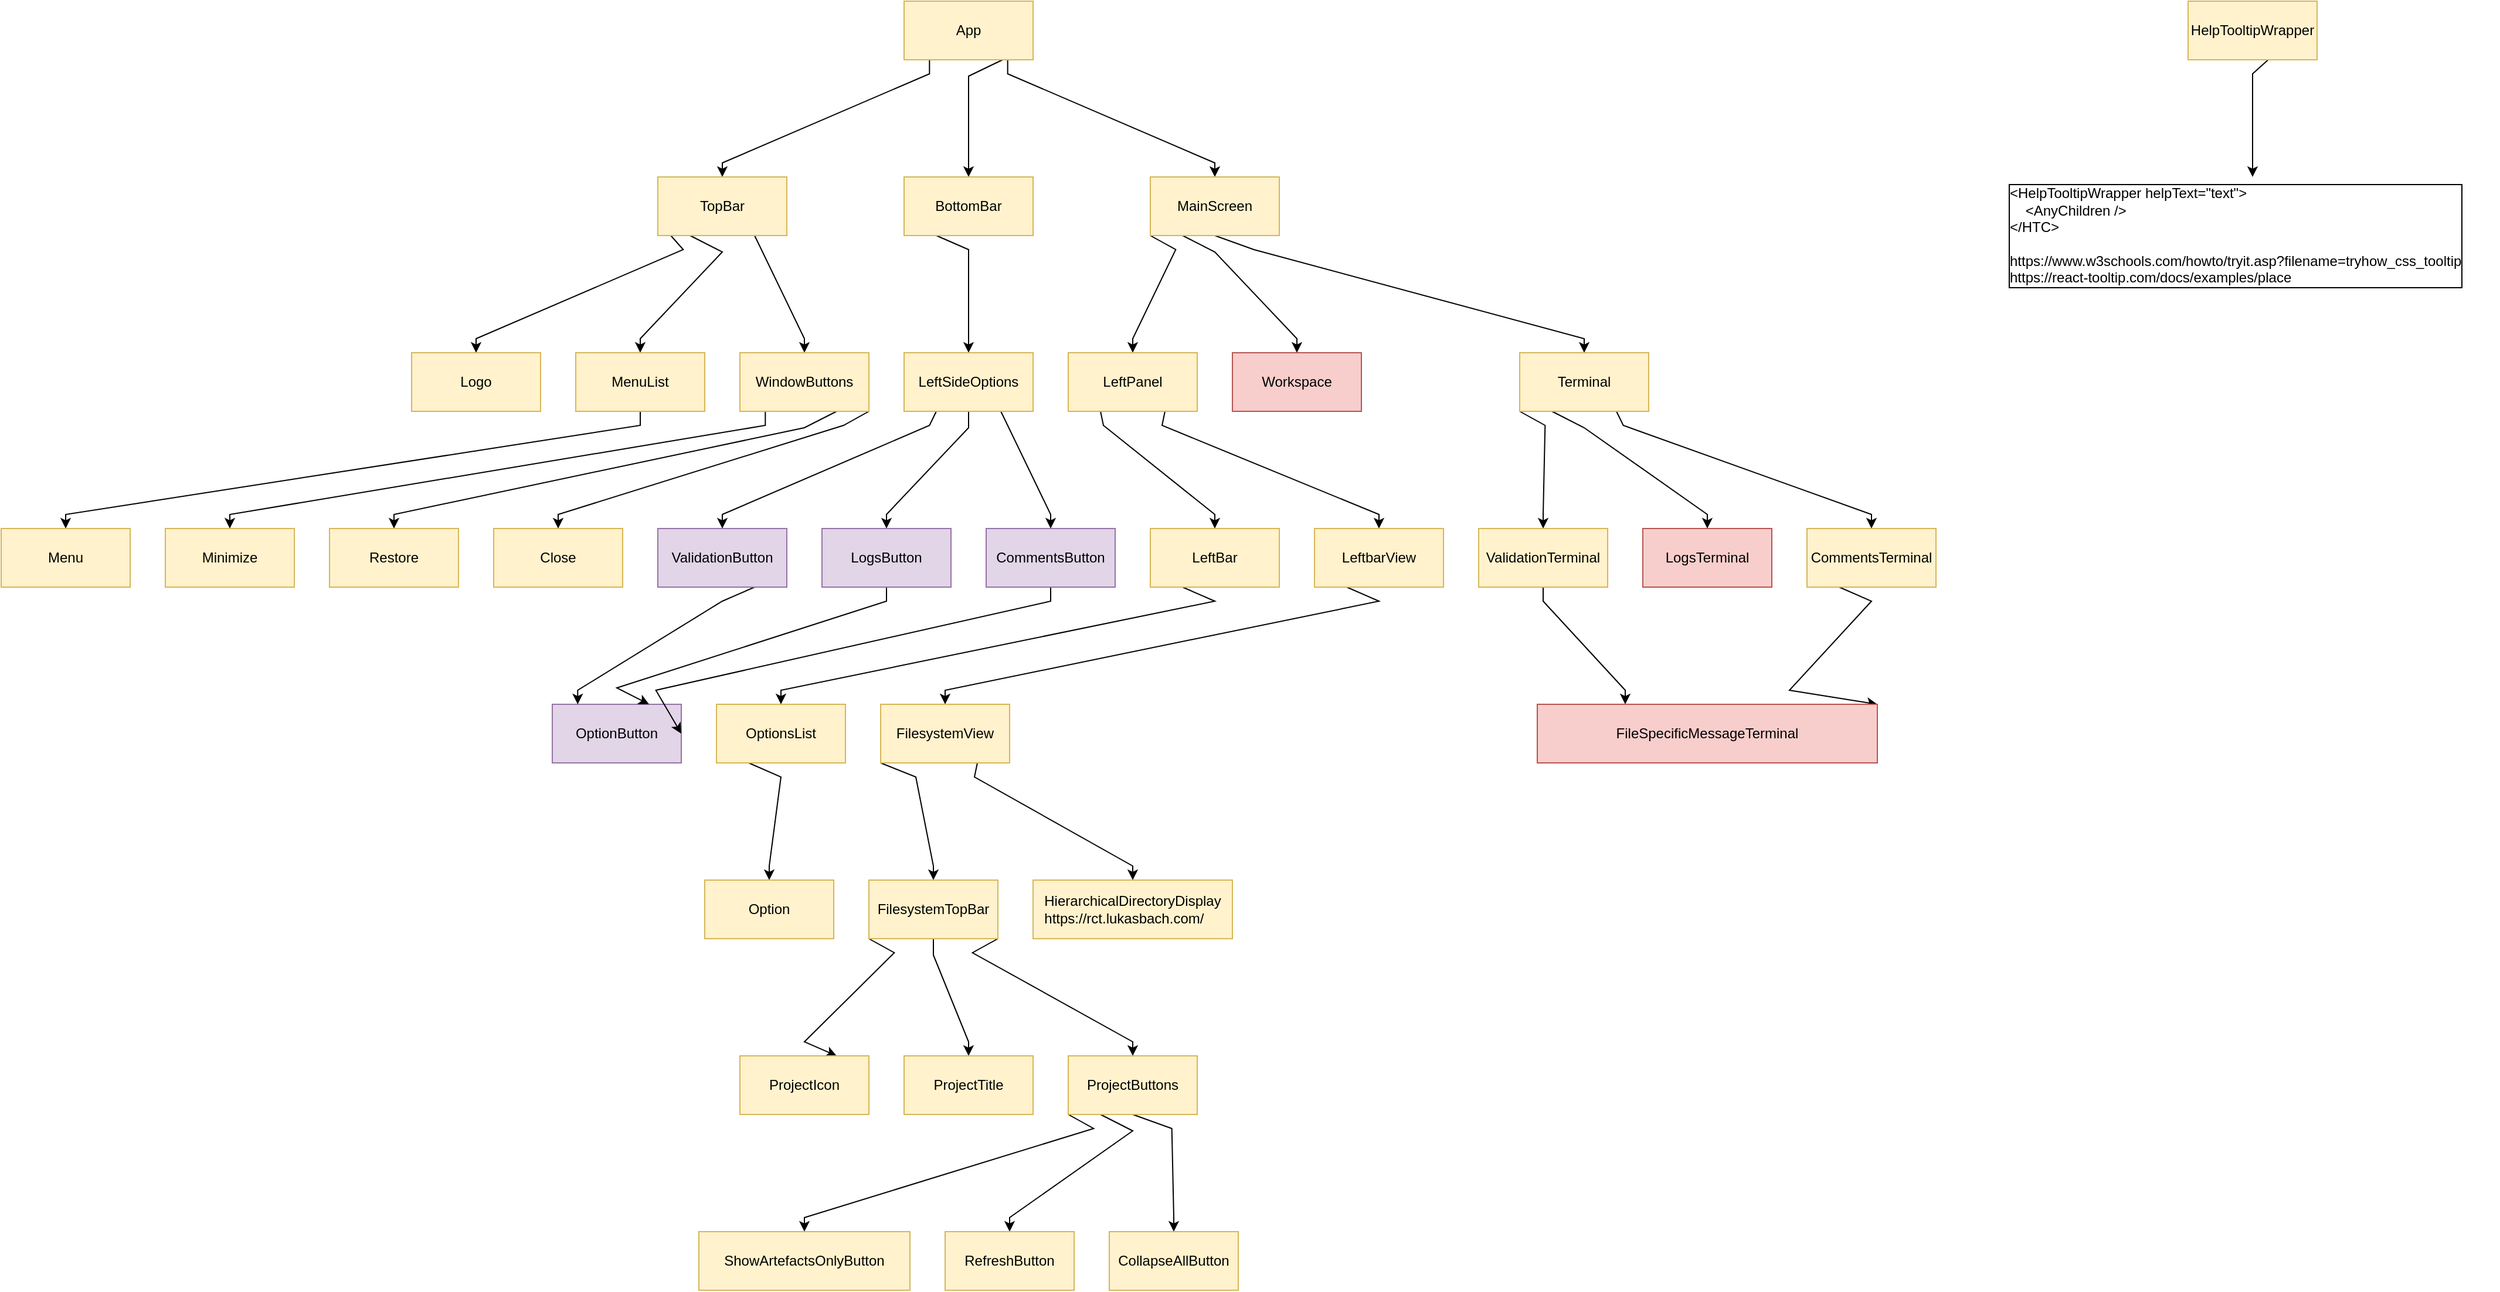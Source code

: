 <mxfile version="21.8.2" type="device">
  <diagram name="Page-1" id="4klf8NS3zPbmRxlAo1rc">
    <mxGraphModel dx="1313" dy="776" grid="1" gridSize="10" guides="1" tooltips="1" connect="1" arrows="1" fold="1" page="0" pageScale="1" pageWidth="850" pageHeight="1100" math="0" shadow="0">
      <root>
        <mxCell id="0" />
        <mxCell id="1" parent="0" />
        <mxCell id="iBBmV5AM9gy2NsMC8R0e-4" value="" style="edgeStyle=orthogonalEdgeStyle;rounded=0;orthogonalLoop=1;jettySize=auto;html=1;noEdgeStyle=1;orthogonal=1;" parent="1" source="iBBmV5AM9gy2NsMC8R0e-2" target="iBBmV5AM9gy2NsMC8R0e-3" edge="1">
          <mxGeometry relative="1" as="geometry">
            <Array as="points">
              <mxPoint x="791.667" y="62" />
              <mxPoint x="615" y="138" />
            </Array>
          </mxGeometry>
        </mxCell>
        <mxCell id="iBBmV5AM9gy2NsMC8R0e-11" style="edgeStyle=orthogonalEdgeStyle;rounded=0;orthogonalLoop=1;jettySize=auto;html=1;exitX=1;exitY=0.75;exitDx=0;exitDy=0;noEdgeStyle=1;orthogonal=1;" parent="1" source="iBBmV5AM9gy2NsMC8R0e-2" target="iBBmV5AM9gy2NsMC8R0e-10" edge="1">
          <mxGeometry relative="1" as="geometry">
            <Array as="points">
              <mxPoint x="825" y="64" />
              <mxPoint x="825" y="138" />
            </Array>
          </mxGeometry>
        </mxCell>
        <mxCell id="iBBmV5AM9gy2NsMC8R0e-14" value="" style="edgeStyle=orthogonalEdgeStyle;rounded=0;orthogonalLoop=1;jettySize=auto;html=1;noEdgeStyle=1;orthogonal=1;" parent="1" source="iBBmV5AM9gy2NsMC8R0e-2" target="iBBmV5AM9gy2NsMC8R0e-13" edge="1">
          <mxGeometry relative="1" as="geometry">
            <Array as="points">
              <mxPoint x="858.333" y="62" />
              <mxPoint x="1035" y="138" />
            </Array>
          </mxGeometry>
        </mxCell>
        <mxCell id="iBBmV5AM9gy2NsMC8R0e-2" value="App" style="html=1;whiteSpace=wrap;fillColor=#fff2cc;strokeColor=#d6b656;" parent="1" vertex="1">
          <mxGeometry x="770" width="110" height="50" as="geometry" />
        </mxCell>
        <mxCell id="9Nh5vzxPA52s8ncKob8F-1" style="edgeStyle=orthogonalEdgeStyle;rounded=0;orthogonalLoop=1;jettySize=auto;html=1;exitX=0;exitY=0.75;exitDx=0;exitDy=0;noEdgeStyle=1;orthogonal=1;" edge="1" parent="1" source="iBBmV5AM9gy2NsMC8R0e-3" target="iBBmV5AM9gy2NsMC8R0e-23">
          <mxGeometry relative="1" as="geometry">
            <Array as="points">
              <mxPoint x="581.667" y="212" />
              <mxPoint x="405" y="288" />
            </Array>
          </mxGeometry>
        </mxCell>
        <mxCell id="9Nh5vzxPA52s8ncKob8F-4" style="edgeStyle=orthogonalEdgeStyle;rounded=0;orthogonalLoop=1;jettySize=auto;html=1;exitX=0.25;exitY=1;exitDx=0;exitDy=0;noEdgeStyle=1;orthogonal=1;" edge="1" parent="1" source="iBBmV5AM9gy2NsMC8R0e-3" target="9Nh5vzxPA52s8ncKob8F-2">
          <mxGeometry relative="1" as="geometry">
            <Array as="points">
              <mxPoint x="615" y="214" />
              <mxPoint x="545" y="288" />
            </Array>
          </mxGeometry>
        </mxCell>
        <mxCell id="9Nh5vzxPA52s8ncKob8F-5" style="edgeStyle=orthogonalEdgeStyle;rounded=0;orthogonalLoop=1;jettySize=auto;html=1;exitX=0.75;exitY=1;exitDx=0;exitDy=0;noEdgeStyle=1;orthogonal=1;" edge="1" parent="1" source="iBBmV5AM9gy2NsMC8R0e-3" target="9Nh5vzxPA52s8ncKob8F-3">
          <mxGeometry relative="1" as="geometry">
            <Array as="points">
              <mxPoint x="648.333" y="212" />
              <mxPoint x="685" y="288" />
            </Array>
          </mxGeometry>
        </mxCell>
        <mxCell id="iBBmV5AM9gy2NsMC8R0e-3" value="TopBar" style="html=1;whiteSpace=wrap;fillColor=#fff2cc;strokeColor=#d6b656;" parent="1" vertex="1">
          <mxGeometry x="560" y="150" width="110" height="50" as="geometry" />
        </mxCell>
        <mxCell id="9Nh5vzxPA52s8ncKob8F-48" style="edgeStyle=orthogonalEdgeStyle;rounded=0;orthogonalLoop=1;jettySize=auto;html=1;exitX=0.25;exitY=1;exitDx=0;exitDy=0;noEdgeStyle=1;orthogonal=1;" edge="1" parent="1" source="iBBmV5AM9gy2NsMC8R0e-10" target="9Nh5vzxPA52s8ncKob8F-47">
          <mxGeometry relative="1" as="geometry">
            <Array as="points">
              <mxPoint x="825" y="212" />
              <mxPoint x="825" y="288" />
            </Array>
          </mxGeometry>
        </mxCell>
        <mxCell id="iBBmV5AM9gy2NsMC8R0e-10" value="BottomBar" style="html=1;whiteSpace=wrap;fillColor=#fff2cc;strokeColor=#d6b656;" parent="1" vertex="1">
          <mxGeometry x="770" y="150" width="110" height="50" as="geometry" />
        </mxCell>
        <mxCell id="iBBmV5AM9gy2NsMC8R0e-20" style="edgeStyle=orthogonalEdgeStyle;rounded=0;orthogonalLoop=1;jettySize=auto;html=1;exitX=0;exitY=1;exitDx=0;exitDy=0;noEdgeStyle=1;orthogonal=1;" parent="1" source="iBBmV5AM9gy2NsMC8R0e-13" target="iBBmV5AM9gy2NsMC8R0e-17" edge="1">
          <mxGeometry relative="1" as="geometry">
            <Array as="points">
              <mxPoint x="1001.667" y="212" />
              <mxPoint x="965" y="288" />
            </Array>
          </mxGeometry>
        </mxCell>
        <mxCell id="iBBmV5AM9gy2NsMC8R0e-21" style="edgeStyle=orthogonalEdgeStyle;rounded=0;orthogonalLoop=1;jettySize=auto;html=1;exitX=0.25;exitY=1;exitDx=0;exitDy=0;noEdgeStyle=1;orthogonal=1;" parent="1" source="iBBmV5AM9gy2NsMC8R0e-13" target="iBBmV5AM9gy2NsMC8R0e-18" edge="1">
          <mxGeometry relative="1" as="geometry">
            <Array as="points">
              <mxPoint x="1035" y="214" />
              <mxPoint x="1105" y="288" />
            </Array>
          </mxGeometry>
        </mxCell>
        <mxCell id="iBBmV5AM9gy2NsMC8R0e-22" style="edgeStyle=orthogonalEdgeStyle;rounded=0;orthogonalLoop=1;jettySize=auto;html=1;exitX=0.5;exitY=1;exitDx=0;exitDy=0;noEdgeStyle=1;orthogonal=1;" parent="1" source="iBBmV5AM9gy2NsMC8R0e-13" target="iBBmV5AM9gy2NsMC8R0e-19" edge="1">
          <mxGeometry relative="1" as="geometry">
            <Array as="points">
              <mxPoint x="1068.333" y="212" />
              <mxPoint x="1350" y="288" />
            </Array>
          </mxGeometry>
        </mxCell>
        <mxCell id="iBBmV5AM9gy2NsMC8R0e-13" value="MainScreen" style="html=1;whiteSpace=wrap;fillColor=#fff2cc;strokeColor=#d6b656;" parent="1" vertex="1">
          <mxGeometry x="980" y="150" width="110" height="50" as="geometry" />
        </mxCell>
        <mxCell id="9Nh5vzxPA52s8ncKob8F-16" style="edgeStyle=orthogonalEdgeStyle;rounded=0;orthogonalLoop=1;jettySize=auto;html=1;exitX=0.25;exitY=1;exitDx=0;exitDy=0;noEdgeStyle=1;orthogonal=1;" edge="1" parent="1" source="iBBmV5AM9gy2NsMC8R0e-17" target="9Nh5vzxPA52s8ncKob8F-14">
          <mxGeometry relative="1" as="geometry">
            <Array as="points">
              <mxPoint x="940" y="362" />
              <mxPoint x="1035" y="438" />
            </Array>
          </mxGeometry>
        </mxCell>
        <mxCell id="9Nh5vzxPA52s8ncKob8F-17" style="edgeStyle=orthogonalEdgeStyle;rounded=0;orthogonalLoop=1;jettySize=auto;html=1;exitX=0.75;exitY=1;exitDx=0;exitDy=0;noEdgeStyle=1;orthogonal=1;" edge="1" parent="1" source="iBBmV5AM9gy2NsMC8R0e-17" target="9Nh5vzxPA52s8ncKob8F-15">
          <mxGeometry relative="1" as="geometry">
            <Array as="points">
              <mxPoint x="990" y="362" />
              <mxPoint x="1175" y="438" />
            </Array>
          </mxGeometry>
        </mxCell>
        <mxCell id="iBBmV5AM9gy2NsMC8R0e-17" value="LeftPanel" style="html=1;whiteSpace=wrap;fillColor=#fff2cc;strokeColor=#d6b656;" parent="1" vertex="1">
          <mxGeometry x="910" y="300" width="110" height="50" as="geometry" />
        </mxCell>
        <mxCell id="iBBmV5AM9gy2NsMC8R0e-18" value="Workspace" style="html=1;whiteSpace=wrap;fillColor=#f8cecc;strokeColor=#b85450;" parent="1" vertex="1">
          <mxGeometry x="1050" y="300" width="110" height="50" as="geometry" />
        </mxCell>
        <mxCell id="9Nh5vzxPA52s8ncKob8F-64" style="edgeStyle=orthogonalEdgeStyle;rounded=0;orthogonalLoop=1;jettySize=auto;html=1;exitX=0;exitY=1;exitDx=0;exitDy=0;noEdgeStyle=1;orthogonal=1;" edge="1" parent="1" source="iBBmV5AM9gy2NsMC8R0e-19" target="9Nh5vzxPA52s8ncKob8F-61">
          <mxGeometry relative="1" as="geometry">
            <Array as="points">
              <mxPoint x="1316.667" y="362" />
              <mxPoint x="1315" y="438" />
            </Array>
          </mxGeometry>
        </mxCell>
        <mxCell id="9Nh5vzxPA52s8ncKob8F-65" style="edgeStyle=orthogonalEdgeStyle;rounded=0;orthogonalLoop=1;jettySize=auto;html=1;exitX=0.25;exitY=1;exitDx=0;exitDy=0;noEdgeStyle=1;orthogonal=1;" edge="1" parent="1" source="iBBmV5AM9gy2NsMC8R0e-19" target="9Nh5vzxPA52s8ncKob8F-62">
          <mxGeometry relative="1" as="geometry">
            <Array as="points">
              <mxPoint x="1350" y="364" />
              <mxPoint x="1455" y="438" />
            </Array>
          </mxGeometry>
        </mxCell>
        <mxCell id="9Nh5vzxPA52s8ncKob8F-66" style="edgeStyle=orthogonalEdgeStyle;rounded=0;orthogonalLoop=1;jettySize=auto;html=1;exitX=0.75;exitY=1;exitDx=0;exitDy=0;noEdgeStyle=1;orthogonal=1;" edge="1" parent="1" source="iBBmV5AM9gy2NsMC8R0e-19" target="9Nh5vzxPA52s8ncKob8F-63">
          <mxGeometry relative="1" as="geometry">
            <Array as="points">
              <mxPoint x="1383.333" y="362" />
              <mxPoint x="1595" y="438" />
            </Array>
          </mxGeometry>
        </mxCell>
        <mxCell id="iBBmV5AM9gy2NsMC8R0e-19" value="Terminal" style="html=1;whiteSpace=wrap;fillColor=#fff2cc;strokeColor=#d6b656;" parent="1" vertex="1">
          <mxGeometry x="1295" y="300" width="110" height="50" as="geometry" />
        </mxCell>
        <mxCell id="iBBmV5AM9gy2NsMC8R0e-23" value="Logo" style="html=1;whiteSpace=wrap;fillColor=#fff2cc;strokeColor=#d6b656;" parent="1" vertex="1">
          <mxGeometry x="350" y="300" width="110" height="50" as="geometry" />
        </mxCell>
        <mxCell id="9Nh5vzxPA52s8ncKob8F-7" value="" style="edgeStyle=orthogonalEdgeStyle;rounded=0;orthogonalLoop=1;jettySize=auto;html=1;noEdgeStyle=1;orthogonal=1;" edge="1" parent="1" source="9Nh5vzxPA52s8ncKob8F-2" target="9Nh5vzxPA52s8ncKob8F-6">
          <mxGeometry relative="1" as="geometry">
            <Array as="points">
              <mxPoint x="545" y="362" />
              <mxPoint x="55" y="438" />
            </Array>
          </mxGeometry>
        </mxCell>
        <mxCell id="9Nh5vzxPA52s8ncKob8F-2" value="MenuList" style="html=1;whiteSpace=wrap;fillColor=#fff2cc;strokeColor=#d6b656;" vertex="1" parent="1">
          <mxGeometry x="490" y="300" width="110" height="50" as="geometry" />
        </mxCell>
        <mxCell id="9Nh5vzxPA52s8ncKob8F-9" value="" style="edgeStyle=orthogonalEdgeStyle;rounded=0;orthogonalLoop=1;jettySize=auto;html=1;noEdgeStyle=1;orthogonal=1;" edge="1" parent="1" source="9Nh5vzxPA52s8ncKob8F-3" target="9Nh5vzxPA52s8ncKob8F-8">
          <mxGeometry relative="1" as="geometry">
            <Array as="points">
              <mxPoint x="651.667" y="362" />
              <mxPoint x="195" y="438" />
            </Array>
          </mxGeometry>
        </mxCell>
        <mxCell id="9Nh5vzxPA52s8ncKob8F-11" style="edgeStyle=orthogonalEdgeStyle;rounded=0;orthogonalLoop=1;jettySize=auto;html=1;exitX=0.75;exitY=1;exitDx=0;exitDy=0;noEdgeStyle=1;orthogonal=1;" edge="1" parent="1" source="9Nh5vzxPA52s8ncKob8F-3" target="9Nh5vzxPA52s8ncKob8F-10">
          <mxGeometry relative="1" as="geometry">
            <Array as="points">
              <mxPoint x="685" y="364" />
              <mxPoint x="335" y="438" />
            </Array>
          </mxGeometry>
        </mxCell>
        <mxCell id="9Nh5vzxPA52s8ncKob8F-13" style="edgeStyle=orthogonalEdgeStyle;rounded=0;orthogonalLoop=1;jettySize=auto;html=1;exitX=1;exitY=1;exitDx=0;exitDy=0;entryX=0.5;entryY=0;entryDx=0;entryDy=0;noEdgeStyle=1;orthogonal=1;" edge="1" parent="1" source="9Nh5vzxPA52s8ncKob8F-3" target="9Nh5vzxPA52s8ncKob8F-12">
          <mxGeometry relative="1" as="geometry">
            <Array as="points">
              <mxPoint x="718.333" y="362" />
              <mxPoint x="475" y="438" />
            </Array>
          </mxGeometry>
        </mxCell>
        <mxCell id="9Nh5vzxPA52s8ncKob8F-3" value="WindowButtons" style="html=1;whiteSpace=wrap;fillColor=#fff2cc;strokeColor=#d6b656;" vertex="1" parent="1">
          <mxGeometry x="630" y="300" width="110" height="50" as="geometry" />
        </mxCell>
        <mxCell id="9Nh5vzxPA52s8ncKob8F-6" value="Menu" style="html=1;whiteSpace=wrap;fillColor=#fff2cc;strokeColor=#d6b656;" vertex="1" parent="1">
          <mxGeometry y="450" width="110" height="50" as="geometry" />
        </mxCell>
        <mxCell id="9Nh5vzxPA52s8ncKob8F-8" value="Minimize" style="html=1;whiteSpace=wrap;fillColor=#fff2cc;strokeColor=#d6b656;" vertex="1" parent="1">
          <mxGeometry x="140" y="450" width="110" height="50" as="geometry" />
        </mxCell>
        <mxCell id="9Nh5vzxPA52s8ncKob8F-10" value="Restore" style="html=1;whiteSpace=wrap;fillColor=#fff2cc;strokeColor=#d6b656;" vertex="1" parent="1">
          <mxGeometry x="280" y="450" width="110" height="50" as="geometry" />
        </mxCell>
        <mxCell id="9Nh5vzxPA52s8ncKob8F-12" value="Close" style="html=1;whiteSpace=wrap;fillColor=#fff2cc;strokeColor=#d6b656;" vertex="1" parent="1">
          <mxGeometry x="420" y="450" width="110" height="50" as="geometry" />
        </mxCell>
        <mxCell id="9Nh5vzxPA52s8ncKob8F-21" style="edgeStyle=orthogonalEdgeStyle;rounded=0;orthogonalLoop=1;jettySize=auto;html=1;exitX=0.25;exitY=1;exitDx=0;exitDy=0;noEdgeStyle=1;orthogonal=1;" edge="1" parent="1" source="9Nh5vzxPA52s8ncKob8F-14" target="9Nh5vzxPA52s8ncKob8F-20">
          <mxGeometry relative="1" as="geometry">
            <Array as="points">
              <mxPoint x="1035" y="512" />
              <mxPoint x="665" y="588" />
            </Array>
          </mxGeometry>
        </mxCell>
        <mxCell id="9Nh5vzxPA52s8ncKob8F-14" value="LeftBar" style="html=1;whiteSpace=wrap;fillColor=#fff2cc;strokeColor=#d6b656;" vertex="1" parent="1">
          <mxGeometry x="980" y="450" width="110" height="50" as="geometry" />
        </mxCell>
        <mxCell id="9Nh5vzxPA52s8ncKob8F-19" style="edgeStyle=orthogonalEdgeStyle;rounded=0;orthogonalLoop=1;jettySize=auto;html=1;exitX=0.25;exitY=1;exitDx=0;exitDy=0;noEdgeStyle=1;orthogonal=1;" edge="1" parent="1" source="9Nh5vzxPA52s8ncKob8F-15" target="9Nh5vzxPA52s8ncKob8F-18">
          <mxGeometry relative="1" as="geometry">
            <Array as="points">
              <mxPoint x="1175" y="512" />
              <mxPoint x="805" y="588" />
            </Array>
          </mxGeometry>
        </mxCell>
        <mxCell id="9Nh5vzxPA52s8ncKob8F-15" value="LeftbarView" style="html=1;whiteSpace=wrap;fillColor=#fff2cc;strokeColor=#d6b656;" vertex="1" parent="1">
          <mxGeometry x="1120" y="450" width="110" height="50" as="geometry" />
        </mxCell>
        <mxCell id="9Nh5vzxPA52s8ncKob8F-25" style="edgeStyle=orthogonalEdgeStyle;rounded=0;orthogonalLoop=1;jettySize=auto;html=1;exitX=0;exitY=1;exitDx=0;exitDy=0;noEdgeStyle=1;orthogonal=1;" edge="1" parent="1" source="9Nh5vzxPA52s8ncKob8F-18" target="9Nh5vzxPA52s8ncKob8F-24">
          <mxGeometry relative="1" as="geometry">
            <Array as="points">
              <mxPoint x="780" y="662" />
              <mxPoint x="795" y="738" />
            </Array>
          </mxGeometry>
        </mxCell>
        <mxCell id="9Nh5vzxPA52s8ncKob8F-27" style="edgeStyle=orthogonalEdgeStyle;rounded=0;orthogonalLoop=1;jettySize=auto;html=1;exitX=0.75;exitY=1;exitDx=0;exitDy=0;noEdgeStyle=1;orthogonal=1;" edge="1" parent="1" source="9Nh5vzxPA52s8ncKob8F-18" target="9Nh5vzxPA52s8ncKob8F-26">
          <mxGeometry relative="1" as="geometry">
            <Array as="points">
              <mxPoint x="830" y="662" />
              <mxPoint x="965" y="738" />
            </Array>
          </mxGeometry>
        </mxCell>
        <mxCell id="9Nh5vzxPA52s8ncKob8F-18" value="FilesystemView" style="html=1;whiteSpace=wrap;fillColor=#fff2cc;strokeColor=#d6b656;" vertex="1" parent="1">
          <mxGeometry x="750" y="600" width="110" height="50" as="geometry" />
        </mxCell>
        <mxCell id="9Nh5vzxPA52s8ncKob8F-23" style="edgeStyle=orthogonalEdgeStyle;rounded=0;orthogonalLoop=1;jettySize=auto;html=1;exitX=0.25;exitY=1;exitDx=0;exitDy=0;noEdgeStyle=1;orthogonal=1;" edge="1" parent="1" source="9Nh5vzxPA52s8ncKob8F-20" target="9Nh5vzxPA52s8ncKob8F-22">
          <mxGeometry relative="1" as="geometry">
            <Array as="points">
              <mxPoint x="665" y="662" />
              <mxPoint x="655" y="738" />
            </Array>
          </mxGeometry>
        </mxCell>
        <mxCell id="9Nh5vzxPA52s8ncKob8F-20" value="OptionsList" style="html=1;whiteSpace=wrap;fillColor=#fff2cc;strokeColor=#d6b656;" vertex="1" parent="1">
          <mxGeometry x="610" y="600" width="110" height="50" as="geometry" />
        </mxCell>
        <mxCell id="9Nh5vzxPA52s8ncKob8F-22" value="Option" style="html=1;whiteSpace=wrap;fillColor=#fff2cc;strokeColor=#d6b656;" vertex="1" parent="1">
          <mxGeometry x="600" y="750" width="110" height="50" as="geometry" />
        </mxCell>
        <mxCell id="9Nh5vzxPA52s8ncKob8F-31" style="edgeStyle=orthogonalEdgeStyle;rounded=0;orthogonalLoop=1;jettySize=auto;html=1;exitX=0;exitY=1;exitDx=0;exitDy=0;entryX=0.75;entryY=0;entryDx=0;entryDy=0;noEdgeStyle=1;orthogonal=1;" edge="1" parent="1" source="9Nh5vzxPA52s8ncKob8F-24" target="9Nh5vzxPA52s8ncKob8F-28">
          <mxGeometry relative="1" as="geometry">
            <Array as="points">
              <mxPoint x="761.667" y="812" />
              <mxPoint x="685" y="888" />
            </Array>
          </mxGeometry>
        </mxCell>
        <mxCell id="9Nh5vzxPA52s8ncKob8F-32" style="edgeStyle=orthogonalEdgeStyle;rounded=0;orthogonalLoop=1;jettySize=auto;html=1;exitX=0.5;exitY=1;exitDx=0;exitDy=0;noEdgeStyle=1;orthogonal=1;" edge="1" parent="1" source="9Nh5vzxPA52s8ncKob8F-24" target="9Nh5vzxPA52s8ncKob8F-29">
          <mxGeometry relative="1" as="geometry">
            <Array as="points">
              <mxPoint x="795" y="814" />
              <mxPoint x="825" y="888" />
            </Array>
          </mxGeometry>
        </mxCell>
        <mxCell id="9Nh5vzxPA52s8ncKob8F-33" style="edgeStyle=orthogonalEdgeStyle;rounded=0;orthogonalLoop=1;jettySize=auto;html=1;exitX=1;exitY=1;exitDx=0;exitDy=0;noEdgeStyle=1;orthogonal=1;" edge="1" parent="1" source="9Nh5vzxPA52s8ncKob8F-24" target="9Nh5vzxPA52s8ncKob8F-30">
          <mxGeometry relative="1" as="geometry">
            <Array as="points">
              <mxPoint x="828.333" y="812" />
              <mxPoint x="965" y="888" />
            </Array>
          </mxGeometry>
        </mxCell>
        <mxCell id="9Nh5vzxPA52s8ncKob8F-24" value="FilesystemTopBar" style="html=1;whiteSpace=wrap;fillColor=#fff2cc;strokeColor=#d6b656;" vertex="1" parent="1">
          <mxGeometry x="740" y="750" width="110" height="50" as="geometry" />
        </mxCell>
        <mxCell id="9Nh5vzxPA52s8ncKob8F-26" value="HierarchicalDirectoryDisplay&lt;br&gt;&lt;div style=&quot;text-align: left;&quot;&gt;&lt;span style=&quot;background-color: initial;&quot;&gt;https://rct.lukasbach.com/&lt;/span&gt;&lt;/div&gt;" style="html=1;whiteSpace=wrap;fillColor=#fff2cc;strokeColor=#d6b656;" vertex="1" parent="1">
          <mxGeometry x="880" y="750" width="170" height="50" as="geometry" />
        </mxCell>
        <mxCell id="9Nh5vzxPA52s8ncKob8F-28" value="ProjectIcon" style="html=1;whiteSpace=wrap;fillColor=#fff2cc;strokeColor=#d6b656;" vertex="1" parent="1">
          <mxGeometry x="630" y="900" width="110" height="50" as="geometry" />
        </mxCell>
        <mxCell id="9Nh5vzxPA52s8ncKob8F-29" value="ProjectTitle" style="html=1;whiteSpace=wrap;fillColor=#fff2cc;strokeColor=#d6b656;" vertex="1" parent="1">
          <mxGeometry x="770" y="900" width="110" height="50" as="geometry" />
        </mxCell>
        <mxCell id="9Nh5vzxPA52s8ncKob8F-37" style="edgeStyle=orthogonalEdgeStyle;rounded=0;orthogonalLoop=1;jettySize=auto;html=1;exitX=0;exitY=1;exitDx=0;exitDy=0;noEdgeStyle=1;orthogonal=1;" edge="1" parent="1" source="9Nh5vzxPA52s8ncKob8F-30" target="9Nh5vzxPA52s8ncKob8F-34">
          <mxGeometry relative="1" as="geometry">
            <Array as="points">
              <mxPoint x="931.667" y="962" />
              <mxPoint x="685" y="1038" />
            </Array>
          </mxGeometry>
        </mxCell>
        <mxCell id="9Nh5vzxPA52s8ncKob8F-38" style="edgeStyle=orthogonalEdgeStyle;rounded=0;orthogonalLoop=1;jettySize=auto;html=1;exitX=0.25;exitY=1;exitDx=0;exitDy=0;noEdgeStyle=1;orthogonal=1;" edge="1" parent="1" source="9Nh5vzxPA52s8ncKob8F-30" target="9Nh5vzxPA52s8ncKob8F-35">
          <mxGeometry relative="1" as="geometry">
            <Array as="points">
              <mxPoint x="965" y="964" />
              <mxPoint x="860" y="1038" />
            </Array>
          </mxGeometry>
        </mxCell>
        <mxCell id="9Nh5vzxPA52s8ncKob8F-39" style="edgeStyle=orthogonalEdgeStyle;rounded=0;orthogonalLoop=1;jettySize=auto;html=1;exitX=0.5;exitY=1;exitDx=0;exitDy=0;noEdgeStyle=1;orthogonal=1;" edge="1" parent="1" source="9Nh5vzxPA52s8ncKob8F-30" target="9Nh5vzxPA52s8ncKob8F-36">
          <mxGeometry relative="1" as="geometry">
            <Array as="points">
              <mxPoint x="998.333" y="962" />
              <mxPoint x="1000" y="1038" />
            </Array>
          </mxGeometry>
        </mxCell>
        <mxCell id="9Nh5vzxPA52s8ncKob8F-30" value="ProjectButtons" style="html=1;whiteSpace=wrap;fillColor=#fff2cc;strokeColor=#d6b656;" vertex="1" parent="1">
          <mxGeometry x="910" y="900" width="110" height="50" as="geometry" />
        </mxCell>
        <mxCell id="9Nh5vzxPA52s8ncKob8F-34" value="ShowArtefactsOnlyButton" style="html=1;whiteSpace=wrap;fillColor=#fff2cc;strokeColor=#d6b656;" vertex="1" parent="1">
          <mxGeometry x="595" y="1050" width="180" height="50" as="geometry" />
        </mxCell>
        <mxCell id="9Nh5vzxPA52s8ncKob8F-35" value="RefreshButton" style="html=1;whiteSpace=wrap;fillColor=#fff2cc;strokeColor=#d6b656;" vertex="1" parent="1">
          <mxGeometry x="805" y="1050" width="110" height="50" as="geometry" />
        </mxCell>
        <mxCell id="9Nh5vzxPA52s8ncKob8F-36" value="CollapseAllButton" style="html=1;whiteSpace=wrap;fillColor=#fff2cc;strokeColor=#d6b656;" vertex="1" parent="1">
          <mxGeometry x="945" y="1050" width="110" height="50" as="geometry" />
        </mxCell>
        <mxCell id="9Nh5vzxPA52s8ncKob8F-46" style="edgeStyle=orthogonalEdgeStyle;rounded=0;orthogonalLoop=1;jettySize=auto;html=1;exitX=1;exitY=0.25;exitDx=0;exitDy=0;noEdgeStyle=1;orthogonal=1;" edge="1" parent="1" source="9Nh5vzxPA52s8ncKob8F-40" target="9Nh5vzxPA52s8ncKob8F-44">
          <mxGeometry relative="1" as="geometry">
            <Array as="points">
              <mxPoint x="1920" y="62" />
              <mxPoint x="1920" y="138" />
            </Array>
          </mxGeometry>
        </mxCell>
        <mxCell id="9Nh5vzxPA52s8ncKob8F-40" value="HelpTooltipWrapper" style="html=1;whiteSpace=wrap;fillColor=#fff2cc;strokeColor=#d6b656;" vertex="1" parent="1">
          <mxGeometry x="1865" width="110" height="50" as="geometry" />
        </mxCell>
        <mxCell id="9Nh5vzxPA52s8ncKob8F-44" value="&lt;div&gt;&amp;lt;HelpTooltipWrapper helpText=&quot;text&quot;&amp;gt;&lt;/div&gt;&lt;div&gt;&amp;nbsp; &amp;nbsp; &amp;lt;AnyChildren /&amp;gt;&lt;/div&gt;&lt;div&gt;&amp;lt;/HTC&amp;gt;&lt;/div&gt;&lt;div&gt;&lt;br&gt;&lt;/div&gt;&lt;div&gt;https://www.w3schools.com/howto/tryit.asp?filename=tryhow_css_tooltip&lt;br&gt;&lt;/div&gt;&lt;div&gt;https://react-tooltip.com/docs/examples/place&lt;br&gt;&lt;/div&gt;" style="text;html=1;strokeColor=none;fillColor=none;align=left;verticalAlign=middle;whiteSpace=wrap;rounded=0;labelBorderColor=default;" vertex="1" parent="1">
          <mxGeometry x="1710" y="150" width="420" height="100" as="geometry" />
        </mxCell>
        <mxCell id="9Nh5vzxPA52s8ncKob8F-55" style="edgeStyle=orthogonalEdgeStyle;rounded=0;orthogonalLoop=1;jettySize=auto;html=1;exitX=0.25;exitY=1;exitDx=0;exitDy=0;noEdgeStyle=1;orthogonal=1;" edge="1" parent="1" source="9Nh5vzxPA52s8ncKob8F-47" target="9Nh5vzxPA52s8ncKob8F-52">
          <mxGeometry relative="1" as="geometry">
            <Array as="points">
              <mxPoint x="791.667" y="362" />
              <mxPoint x="615" y="438" />
            </Array>
          </mxGeometry>
        </mxCell>
        <mxCell id="9Nh5vzxPA52s8ncKob8F-56" style="edgeStyle=orthogonalEdgeStyle;rounded=0;orthogonalLoop=1;jettySize=auto;html=1;exitX=0.5;exitY=1;exitDx=0;exitDy=0;noEdgeStyle=1;orthogonal=1;" edge="1" parent="1" source="9Nh5vzxPA52s8ncKob8F-47" target="9Nh5vzxPA52s8ncKob8F-53">
          <mxGeometry relative="1" as="geometry">
            <Array as="points">
              <mxPoint x="825" y="364" />
              <mxPoint x="755" y="438" />
            </Array>
          </mxGeometry>
        </mxCell>
        <mxCell id="9Nh5vzxPA52s8ncKob8F-57" style="edgeStyle=orthogonalEdgeStyle;rounded=0;orthogonalLoop=1;jettySize=auto;html=1;exitX=0.75;exitY=1;exitDx=0;exitDy=0;noEdgeStyle=1;orthogonal=1;" edge="1" parent="1" source="9Nh5vzxPA52s8ncKob8F-47" target="9Nh5vzxPA52s8ncKob8F-54">
          <mxGeometry relative="1" as="geometry">
            <Array as="points">
              <mxPoint x="858.333" y="362" />
              <mxPoint x="895" y="438" />
            </Array>
          </mxGeometry>
        </mxCell>
        <mxCell id="9Nh5vzxPA52s8ncKob8F-47" value="LeftSideOptions" style="html=1;whiteSpace=wrap;fillColor=#fff2cc;strokeColor=#d6b656;" vertex="1" parent="1">
          <mxGeometry x="770" y="300" width="110" height="50" as="geometry" />
        </mxCell>
        <mxCell id="9Nh5vzxPA52s8ncKob8F-49" value="OptionButton" style="html=1;whiteSpace=wrap;fillColor=#e1d5e7;strokeColor=#9673a6;" vertex="1" parent="1">
          <mxGeometry x="470" y="600" width="110" height="50" as="geometry" />
        </mxCell>
        <mxCell id="9Nh5vzxPA52s8ncKob8F-58" style="edgeStyle=orthogonalEdgeStyle;rounded=0;orthogonalLoop=1;jettySize=auto;html=1;exitX=0.75;exitY=1;exitDx=0;exitDy=0;noEdgeStyle=1;orthogonal=1;" edge="1" parent="1" source="9Nh5vzxPA52s8ncKob8F-52" target="9Nh5vzxPA52s8ncKob8F-49">
          <mxGeometry relative="1" as="geometry">
            <Array as="points">
              <mxPoint x="615" y="512" />
              <mxPoint x="491.667" y="588" />
            </Array>
          </mxGeometry>
        </mxCell>
        <mxCell id="9Nh5vzxPA52s8ncKob8F-52" value="ValidationButton" style="html=1;whiteSpace=wrap;fillColor=#e1d5e7;strokeColor=#9673a6;" vertex="1" parent="1">
          <mxGeometry x="560" y="450" width="110" height="50" as="geometry" />
        </mxCell>
        <mxCell id="9Nh5vzxPA52s8ncKob8F-59" style="edgeStyle=orthogonalEdgeStyle;rounded=0;orthogonalLoop=1;jettySize=auto;html=1;exitX=0.5;exitY=1;exitDx=0;exitDy=0;entryX=0.75;entryY=0;entryDx=0;entryDy=0;noEdgeStyle=1;orthogonal=1;" edge="1" parent="1" source="9Nh5vzxPA52s8ncKob8F-53" target="9Nh5vzxPA52s8ncKob8F-49">
          <mxGeometry relative="1" as="geometry">
            <Array as="points">
              <mxPoint x="755" y="512" />
              <mxPoint x="525" y="586" />
            </Array>
          </mxGeometry>
        </mxCell>
        <mxCell id="9Nh5vzxPA52s8ncKob8F-53" value="LogsButton" style="html=1;whiteSpace=wrap;fillColor=#e1d5e7;strokeColor=#9673a6;" vertex="1" parent="1">
          <mxGeometry x="700" y="450" width="110" height="50" as="geometry" />
        </mxCell>
        <mxCell id="9Nh5vzxPA52s8ncKob8F-60" style="edgeStyle=orthogonalEdgeStyle;rounded=0;orthogonalLoop=1;jettySize=auto;html=1;exitX=0.5;exitY=1;exitDx=0;exitDy=0;entryX=1;entryY=0.5;entryDx=0;entryDy=0;noEdgeStyle=1;orthogonal=1;" edge="1" parent="1" source="9Nh5vzxPA52s8ncKob8F-54" target="9Nh5vzxPA52s8ncKob8F-49">
          <mxGeometry relative="1" as="geometry">
            <Array as="points">
              <mxPoint x="895" y="512" />
              <mxPoint x="558.333" y="588" />
            </Array>
          </mxGeometry>
        </mxCell>
        <mxCell id="9Nh5vzxPA52s8ncKob8F-54" value="CommentsButton" style="html=1;whiteSpace=wrap;fillColor=#e1d5e7;strokeColor=#9673a6;" vertex="1" parent="1">
          <mxGeometry x="840" y="450" width="110" height="50" as="geometry" />
        </mxCell>
        <mxCell id="9Nh5vzxPA52s8ncKob8F-68" style="edgeStyle=orthogonalEdgeStyle;rounded=0;orthogonalLoop=1;jettySize=auto;html=1;exitX=0.5;exitY=1;exitDx=0;exitDy=0;noEdgeStyle=1;orthogonal=1;" edge="1" parent="1" source="9Nh5vzxPA52s8ncKob8F-61" target="9Nh5vzxPA52s8ncKob8F-67">
          <mxGeometry relative="1" as="geometry">
            <Array as="points">
              <mxPoint x="1315" y="512" />
              <mxPoint x="1385" y="588" />
            </Array>
          </mxGeometry>
        </mxCell>
        <mxCell id="9Nh5vzxPA52s8ncKob8F-61" value="ValidationTerminal" style="html=1;whiteSpace=wrap;fillColor=#fff2cc;strokeColor=#d6b656;" vertex="1" parent="1">
          <mxGeometry x="1260" y="450" width="110" height="50" as="geometry" />
        </mxCell>
        <mxCell id="9Nh5vzxPA52s8ncKob8F-62" value="LogsTerminal" style="html=1;whiteSpace=wrap;fillColor=#f8cecc;strokeColor=#b85450;" vertex="1" parent="1">
          <mxGeometry x="1400" y="450" width="110" height="50" as="geometry" />
        </mxCell>
        <mxCell id="9Nh5vzxPA52s8ncKob8F-70" style="edgeStyle=orthogonalEdgeStyle;rounded=0;orthogonalLoop=1;jettySize=auto;html=1;exitX=0.25;exitY=1;exitDx=0;exitDy=0;entryX=1;entryY=0;entryDx=0;entryDy=0;noEdgeStyle=1;orthogonal=1;" edge="1" parent="1" source="9Nh5vzxPA52s8ncKob8F-63" target="9Nh5vzxPA52s8ncKob8F-67">
          <mxGeometry relative="1" as="geometry">
            <Array as="points">
              <mxPoint x="1595" y="512" />
              <mxPoint x="1525" y="588" />
            </Array>
          </mxGeometry>
        </mxCell>
        <mxCell id="9Nh5vzxPA52s8ncKob8F-63" value="CommentsTerminal" style="html=1;whiteSpace=wrap;fillColor=#fff2cc;strokeColor=#d6b656;" vertex="1" parent="1">
          <mxGeometry x="1540" y="450" width="110" height="50" as="geometry" />
        </mxCell>
        <mxCell id="9Nh5vzxPA52s8ncKob8F-67" value="FileSpecificMessageTerminal" style="html=1;whiteSpace=wrap;fillColor=#f8cecc;strokeColor=#b85450;" vertex="1" parent="1">
          <mxGeometry x="1310" y="600" width="290" height="50" as="geometry" />
        </mxCell>
      </root>
    </mxGraphModel>
  </diagram>
</mxfile>
